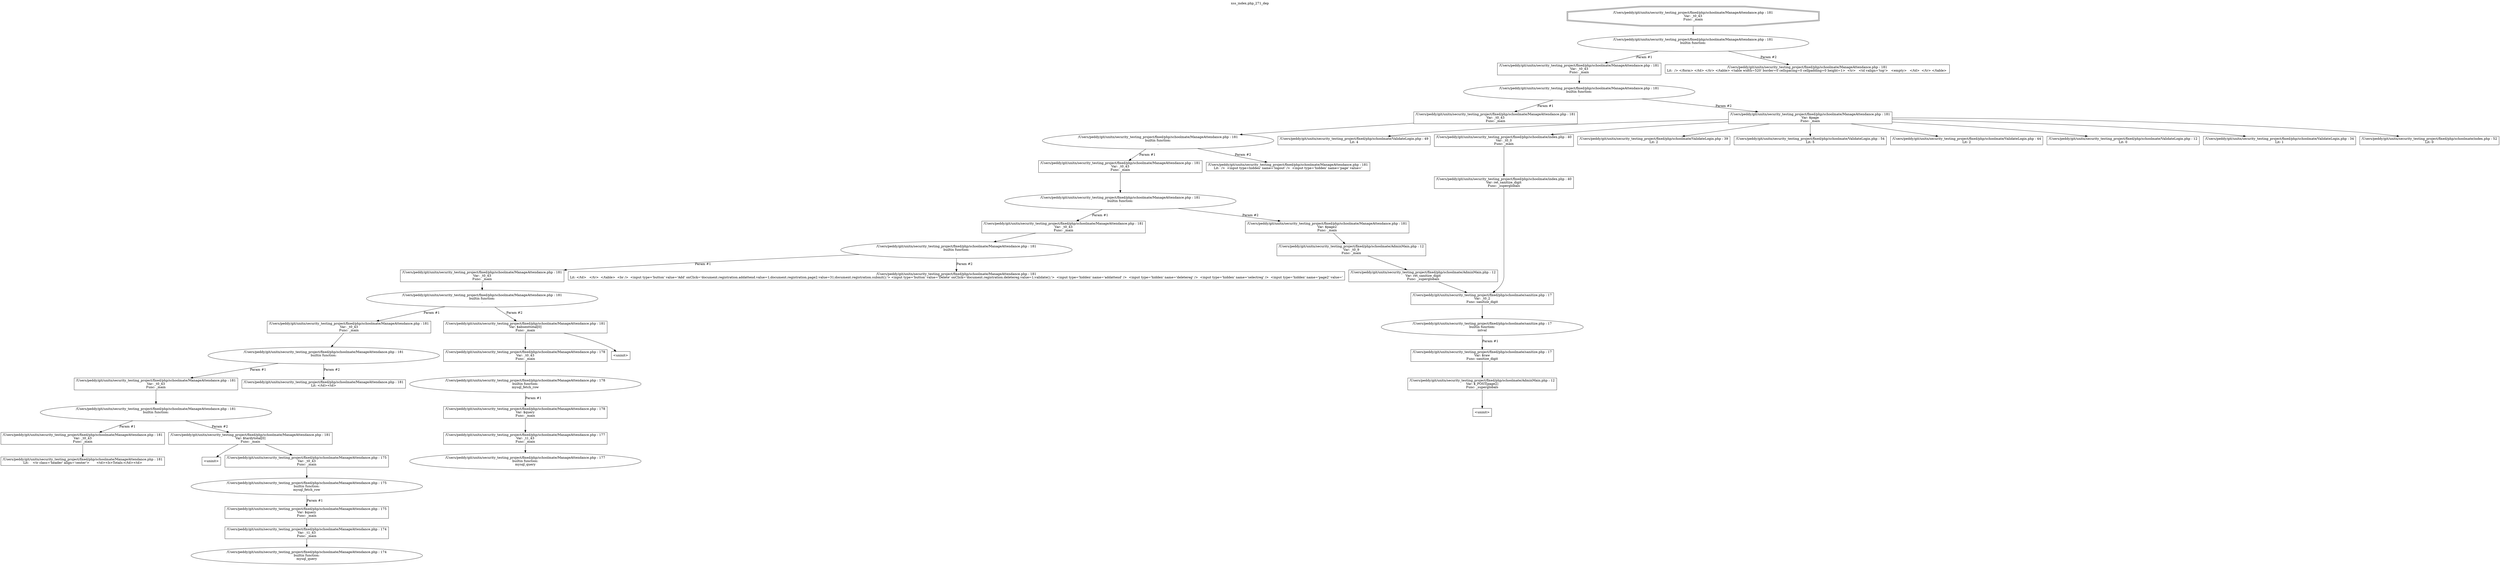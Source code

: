digraph cfg {
  label="xss_index.php_271_dep";
  labelloc=t;
  n1 [shape=doubleoctagon, label="/Users/peddy/git/unitn/security_testing_project/fixed/php/schoolmate/ManageAttendance.php : 181\nVar: _t0_43\nFunc: _main\n"];
  n2 [shape=ellipse, label="/Users/peddy/git/unitn/security_testing_project/fixed/php/schoolmate/ManageAttendance.php : 181\nbuiltin function:\n.\n"];
  n3 [shape=box, label="/Users/peddy/git/unitn/security_testing_project/fixed/php/schoolmate/ManageAttendance.php : 181\nVar: _t0_43\nFunc: _main\n"];
  n4 [shape=ellipse, label="/Users/peddy/git/unitn/security_testing_project/fixed/php/schoolmate/ManageAttendance.php : 181\nbuiltin function:\n.\n"];
  n5 [shape=box, label="/Users/peddy/git/unitn/security_testing_project/fixed/php/schoolmate/ManageAttendance.php : 181\nVar: _t0_43\nFunc: _main\n"];
  n6 [shape=ellipse, label="/Users/peddy/git/unitn/security_testing_project/fixed/php/schoolmate/ManageAttendance.php : 181\nbuiltin function:\n.\n"];
  n7 [shape=box, label="/Users/peddy/git/unitn/security_testing_project/fixed/php/schoolmate/ManageAttendance.php : 181\nVar: _t0_43\nFunc: _main\n"];
  n8 [shape=ellipse, label="/Users/peddy/git/unitn/security_testing_project/fixed/php/schoolmate/ManageAttendance.php : 181\nbuiltin function:\n.\n"];
  n9 [shape=box, label="/Users/peddy/git/unitn/security_testing_project/fixed/php/schoolmate/ManageAttendance.php : 181\nVar: _t0_43\nFunc: _main\n"];
  n10 [shape=ellipse, label="/Users/peddy/git/unitn/security_testing_project/fixed/php/schoolmate/ManageAttendance.php : 181\nbuiltin function:\n.\n"];
  n11 [shape=box, label="/Users/peddy/git/unitn/security_testing_project/fixed/php/schoolmate/ManageAttendance.php : 181\nVar: _t0_43\nFunc: _main\n"];
  n12 [shape=ellipse, label="/Users/peddy/git/unitn/security_testing_project/fixed/php/schoolmate/ManageAttendance.php : 181\nbuiltin function:\n.\n"];
  n13 [shape=box, label="/Users/peddy/git/unitn/security_testing_project/fixed/php/schoolmate/ManageAttendance.php : 181\nVar: _t0_43\nFunc: _main\n"];
  n14 [shape=ellipse, label="/Users/peddy/git/unitn/security_testing_project/fixed/php/schoolmate/ManageAttendance.php : 181\nbuiltin function:\n.\n"];
  n15 [shape=box, label="/Users/peddy/git/unitn/security_testing_project/fixed/php/schoolmate/ManageAttendance.php : 181\nVar: _t0_43\nFunc: _main\n"];
  n16 [shape=ellipse, label="/Users/peddy/git/unitn/security_testing_project/fixed/php/schoolmate/ManageAttendance.php : 181\nbuiltin function:\n.\n"];
  n17 [shape=box, label="/Users/peddy/git/unitn/security_testing_project/fixed/php/schoolmate/ManageAttendance.php : 181\nVar: _t0_43\nFunc: _main\n"];
  n18 [shape=box, label="/Users/peddy/git/unitn/security_testing_project/fixed/php/schoolmate/ManageAttendance.php : 181\nLit:    <tr class='header' align='center'>	<td><b>Totals:</td><td>\n"];
  n19 [shape=box, label="/Users/peddy/git/unitn/security_testing_project/fixed/php/schoolmate/ManageAttendance.php : 181\nVar: $tardytotal[0]\nFunc: _main\n"];
  n20 [shape=box, label="<uninit>"];
  n21 [shape=box, label="/Users/peddy/git/unitn/security_testing_project/fixed/php/schoolmate/ManageAttendance.php : 175\nVar: _t0_43\nFunc: _main\n"];
  n22 [shape=ellipse, label="/Users/peddy/git/unitn/security_testing_project/fixed/php/schoolmate/ManageAttendance.php : 175\nbuiltin function:\nmysql_fetch_row\n"];
  n23 [shape=box, label="/Users/peddy/git/unitn/security_testing_project/fixed/php/schoolmate/ManageAttendance.php : 175\nVar: $query\nFunc: _main\n"];
  n24 [shape=box, label="/Users/peddy/git/unitn/security_testing_project/fixed/php/schoolmate/ManageAttendance.php : 174\nVar: _t1_43\nFunc: _main\n"];
  n25 [shape=ellipse, label="/Users/peddy/git/unitn/security_testing_project/fixed/php/schoolmate/ManageAttendance.php : 174\nbuiltin function:\nmysql_query\n"];
  n26 [shape=box, label="/Users/peddy/git/unitn/security_testing_project/fixed/php/schoolmate/ManageAttendance.php : 181\nLit: </td><td>\n"];
  n27 [shape=box, label="/Users/peddy/git/unitn/security_testing_project/fixed/php/schoolmate/ManageAttendance.php : 181\nVar: $absenttotal[0]\nFunc: _main\n"];
  n28 [shape=box, label="/Users/peddy/git/unitn/security_testing_project/fixed/php/schoolmate/ManageAttendance.php : 178\nVar: _t0_43\nFunc: _main\n"];
  n29 [shape=ellipse, label="/Users/peddy/git/unitn/security_testing_project/fixed/php/schoolmate/ManageAttendance.php : 178\nbuiltin function:\nmysql_fetch_row\n"];
  n30 [shape=box, label="/Users/peddy/git/unitn/security_testing_project/fixed/php/schoolmate/ManageAttendance.php : 178\nVar: $query\nFunc: _main\n"];
  n31 [shape=box, label="/Users/peddy/git/unitn/security_testing_project/fixed/php/schoolmate/ManageAttendance.php : 177\nVar: _t1_43\nFunc: _main\n"];
  n32 [shape=ellipse, label="/Users/peddy/git/unitn/security_testing_project/fixed/php/schoolmate/ManageAttendance.php : 177\nbuiltin function:\nmysql_query\n"];
  n33 [shape=box, label="<uninit>"];
  n34 [shape=box, label="/Users/peddy/git/unitn/security_testing_project/fixed/php/schoolmate/ManageAttendance.php : 181\nLit: </td>   </tr>  </table>  <br />  <input type='button' value='Add' onClick='document.registration.addattend.value=1;document.registration.page2.value=31;document.registration.submit();'> <input type='button' value='Delete' onClick='document.registration.deletereg.value=1;validate();'>  <input type='hidden' name='addattend' />  <input type='hidden' name='deletereg' />  <input type='hidden' name='selectreg' />  <input type='hidden' name='page2' value='\n"];
  n35 [shape=box, label="/Users/peddy/git/unitn/security_testing_project/fixed/php/schoolmate/ManageAttendance.php : 181\nVar: $page2\nFunc: _main\n"];
  n36 [shape=box, label="/Users/peddy/git/unitn/security_testing_project/fixed/php/schoolmate/AdminMain.php : 12\nVar: _t0_9\nFunc: _main\n"];
  n37 [shape=box, label="/Users/peddy/git/unitn/security_testing_project/fixed/php/schoolmate/AdminMain.php : 12\nVar: ret_sanitize_digit\nFunc: _superglobals\n"];
  n38 [shape=box, label="/Users/peddy/git/unitn/security_testing_project/fixed/php/schoolmate/sanitize.php : 17\nVar: _t0_2\nFunc: sanitize_digit\n"];
  n39 [shape=ellipse, label="/Users/peddy/git/unitn/security_testing_project/fixed/php/schoolmate/sanitize.php : 17\nbuiltin function:\nintval\n"];
  n40 [shape=box, label="/Users/peddy/git/unitn/security_testing_project/fixed/php/schoolmate/sanitize.php : 17\nVar: $raw\nFunc: sanitize_digit\n"];
  n41 [shape=box, label="/Users/peddy/git/unitn/security_testing_project/fixed/php/schoolmate/AdminMain.php : 12\nVar: $_POST[page2]\nFunc: _superglobals\n"];
  n42 [shape=box, label="<uninit>"];
  n43 [shape=box, label="/Users/peddy/git/unitn/security_testing_project/fixed/php/schoolmate/ManageAttendance.php : 181\nLit:  />  <input type=hidden' name='logout' />  <input type='hidden' name='page' value='\n"];
  n44 [shape=box, label="/Users/peddy/git/unitn/security_testing_project/fixed/php/schoolmate/ManageAttendance.php : 181\nVar: $page\nFunc: _main\n"];
  n45 [shape=box, label="/Users/peddy/git/unitn/security_testing_project/fixed/php/schoolmate/ValidateLogin.php : 49\nLit: 4\n"];
  n46 [shape=box, label="/Users/peddy/git/unitn/security_testing_project/fixed/php/schoolmate/index.php : 40\nVar: _t0_0\nFunc: _main\n"];
  n47 [shape=box, label="/Users/peddy/git/unitn/security_testing_project/fixed/php/schoolmate/index.php : 40\nVar: ret_sanitize_digit\nFunc: _superglobals\n"];
  n48 [shape=box, label="/Users/peddy/git/unitn/security_testing_project/fixed/php/schoolmate/ValidateLogin.php : 39\nLit: 2\n"];
  n49 [shape=box, label="/Users/peddy/git/unitn/security_testing_project/fixed/php/schoolmate/ValidateLogin.php : 54\nLit: 5\n"];
  n50 [shape=box, label="/Users/peddy/git/unitn/security_testing_project/fixed/php/schoolmate/ValidateLogin.php : 44\nLit: 2\n"];
  n51 [shape=box, label="/Users/peddy/git/unitn/security_testing_project/fixed/php/schoolmate/ValidateLogin.php : 12\nLit: 0\n"];
  n52 [shape=box, label="/Users/peddy/git/unitn/security_testing_project/fixed/php/schoolmate/ValidateLogin.php : 34\nLit: 1\n"];
  n53 [shape=box, label="/Users/peddy/git/unitn/security_testing_project/fixed/php/schoolmate/index.php : 52\nLit: 0\n"];
  n54 [shape=box, label="/Users/peddy/git/unitn/security_testing_project/fixed/php/schoolmate/ManageAttendance.php : 181\nLit:  /> </form> </td> </tr> </table> <table width=520' border=0 cellspacing=0 cellpadding=0 height=1>  <tr>   <td valign='top'>   <empty>   </td>  </tr> </table> \n"];
  n1 -> n2;
  n3 -> n4;
  n5 -> n6;
  n7 -> n8;
  n9 -> n10;
  n11 -> n12;
  n13 -> n14;
  n15 -> n16;
  n17 -> n18;
  n16 -> n17[label="Param #1"];
  n16 -> n19[label="Param #2"];
  n19 -> n20;
  n19 -> n21;
  n21 -> n22;
  n24 -> n25;
  n23 -> n24;
  n22 -> n23[label="Param #1"];
  n14 -> n15[label="Param #1"];
  n14 -> n26[label="Param #2"];
  n12 -> n13[label="Param #1"];
  n12 -> n27[label="Param #2"];
  n28 -> n29;
  n31 -> n32;
  n30 -> n31;
  n29 -> n30[label="Param #1"];
  n27 -> n28;
  n27 -> n33;
  n10 -> n11[label="Param #1"];
  n10 -> n34[label="Param #2"];
  n8 -> n9[label="Param #1"];
  n8 -> n35[label="Param #2"];
  n38 -> n39;
  n41 -> n42;
  n40 -> n41;
  n39 -> n40[label="Param #1"];
  n37 -> n38;
  n36 -> n37;
  n35 -> n36;
  n6 -> n7[label="Param #1"];
  n6 -> n43[label="Param #2"];
  n4 -> n5[label="Param #1"];
  n4 -> n44[label="Param #2"];
  n44 -> n45;
  n44 -> n46;
  n44 -> n48;
  n44 -> n49;
  n44 -> n50;
  n44 -> n51;
  n44 -> n52;
  n44 -> n53;
  n47 -> n38;
  n46 -> n47;
  n2 -> n3[label="Param #1"];
  n2 -> n54[label="Param #2"];
}

